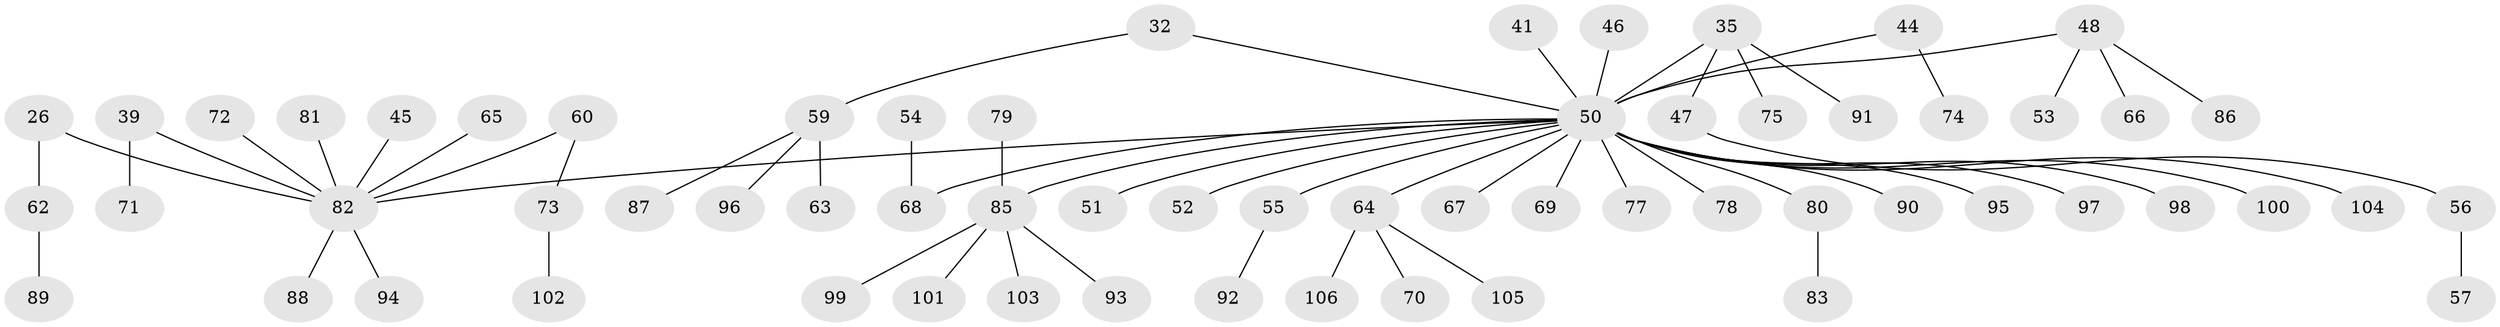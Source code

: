 // original degree distribution, {6: 0.02830188679245283, 5: 0.02830188679245283, 4: 0.09433962264150944, 1: 0.5283018867924528, 3: 0.0660377358490566, 2: 0.24528301886792453, 8: 0.009433962264150943}
// Generated by graph-tools (version 1.1) at 2025/56/03/04/25 21:56:41]
// undirected, 63 vertices, 62 edges
graph export_dot {
graph [start="1"]
  node [color=gray90,style=filled];
  26;
  32;
  35;
  39;
  41;
  44;
  45;
  46;
  47;
  48;
  50 [super="+1+2+8+12+24+6+11+15+28+19+38+29+25+17+30+22+37"];
  51;
  52;
  53;
  54;
  55;
  56;
  57;
  59;
  60;
  62;
  63;
  64 [super="+40"];
  65;
  66;
  67;
  68 [super="+36"];
  69;
  70;
  71;
  72;
  73;
  74;
  75;
  77;
  78;
  79;
  80;
  81;
  82 [super="+13+18+27+42"];
  83;
  85 [super="+4+43+61+84+58+76"];
  86;
  87;
  88;
  89;
  90;
  91;
  92;
  93;
  94;
  95;
  96;
  97;
  98;
  99;
  100;
  101;
  102;
  103;
  104;
  105;
  106;
  26 -- 62;
  26 -- 82;
  32 -- 59;
  32 -- 50;
  35 -- 47;
  35 -- 75;
  35 -- 91;
  35 -- 50;
  39 -- 71;
  39 -- 82;
  41 -- 50;
  44 -- 74;
  44 -- 50;
  45 -- 82;
  46 -- 50;
  47 -- 56;
  48 -- 53;
  48 -- 66;
  48 -- 86;
  48 -- 50;
  50 -- 95;
  50 -- 52;
  50 -- 104;
  50 -- 97;
  50 -- 69;
  50 -- 82;
  50 -- 68;
  50 -- 90;
  50 -- 98;
  50 -- 55;
  50 -- 100;
  50 -- 80;
  50 -- 51;
  50 -- 78;
  50 -- 64;
  50 -- 67;
  50 -- 77;
  50 -- 85;
  54 -- 68;
  55 -- 92;
  56 -- 57;
  59 -- 63;
  59 -- 87;
  59 -- 96;
  60 -- 73;
  60 -- 82;
  62 -- 89;
  64 -- 70;
  64 -- 105;
  64 -- 106;
  65 -- 82;
  72 -- 82;
  73 -- 102;
  79 -- 85;
  80 -- 83;
  81 -- 82;
  82 -- 88;
  82 -- 94;
  85 -- 93;
  85 -- 99;
  85 -- 103;
  85 -- 101;
}

